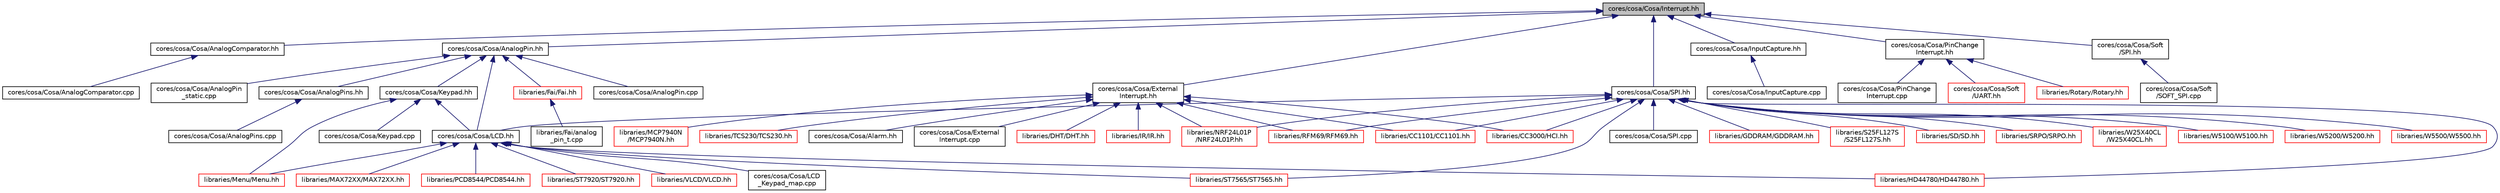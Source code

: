 digraph "cores/cosa/Cosa/Interrupt.hh"
{
  edge [fontname="Helvetica",fontsize="10",labelfontname="Helvetica",labelfontsize="10"];
  node [fontname="Helvetica",fontsize="10",shape=record];
  Node1 [label="cores/cosa/Cosa/Interrupt.hh",height=0.2,width=0.4,color="black", fillcolor="grey75", style="filled", fontcolor="black"];
  Node1 -> Node2 [dir="back",color="midnightblue",fontsize="10",style="solid",fontname="Helvetica"];
  Node2 [label="cores/cosa/Cosa/AnalogComparator.hh",height=0.2,width=0.4,color="black", fillcolor="white", style="filled",URL="$d4/d85/AnalogComparator_8hh.html"];
  Node2 -> Node3 [dir="back",color="midnightblue",fontsize="10",style="solid",fontname="Helvetica"];
  Node3 [label="cores/cosa/Cosa/AnalogComparator.cpp",height=0.2,width=0.4,color="black", fillcolor="white", style="filled",URL="$d0/d1c/AnalogComparator_8cpp.html"];
  Node1 -> Node4 [dir="back",color="midnightblue",fontsize="10",style="solid",fontname="Helvetica"];
  Node4 [label="cores/cosa/Cosa/AnalogPin.hh",height=0.2,width=0.4,color="black", fillcolor="white", style="filled",URL="$d3/def/AnalogPin_8hh.html"];
  Node4 -> Node5 [dir="back",color="midnightblue",fontsize="10",style="solid",fontname="Helvetica"];
  Node5 [label="cores/cosa/Cosa/AnalogPin.cpp",height=0.2,width=0.4,color="black", fillcolor="white", style="filled",URL="$d0/de8/AnalogPin_8cpp.html"];
  Node4 -> Node6 [dir="back",color="midnightblue",fontsize="10",style="solid",fontname="Helvetica"];
  Node6 [label="cores/cosa/Cosa/AnalogPin\l_static.cpp",height=0.2,width=0.4,color="black", fillcolor="white", style="filled",URL="$d0/d52/AnalogPin__static_8cpp.html"];
  Node4 -> Node7 [dir="back",color="midnightblue",fontsize="10",style="solid",fontname="Helvetica"];
  Node7 [label="cores/cosa/Cosa/AnalogPins.hh",height=0.2,width=0.4,color="black", fillcolor="white", style="filled",URL="$df/d56/AnalogPins_8hh.html"];
  Node7 -> Node8 [dir="back",color="midnightblue",fontsize="10",style="solid",fontname="Helvetica"];
  Node8 [label="cores/cosa/Cosa/AnalogPins.cpp",height=0.2,width=0.4,color="black", fillcolor="white", style="filled",URL="$d8/d4a/AnalogPins_8cpp.html"];
  Node4 -> Node9 [dir="back",color="midnightblue",fontsize="10",style="solid",fontname="Helvetica"];
  Node9 [label="cores/cosa/Cosa/Keypad.hh",height=0.2,width=0.4,color="black", fillcolor="white", style="filled",URL="$d4/d76/Keypad_8hh.html"];
  Node9 -> Node10 [dir="back",color="midnightblue",fontsize="10",style="solid",fontname="Helvetica"];
  Node10 [label="cores/cosa/Cosa/Keypad.cpp",height=0.2,width=0.4,color="black", fillcolor="white", style="filled",URL="$db/d71/Keypad_8cpp.html"];
  Node9 -> Node11 [dir="back",color="midnightblue",fontsize="10",style="solid",fontname="Helvetica"];
  Node11 [label="cores/cosa/Cosa/LCD.hh",height=0.2,width=0.4,color="black", fillcolor="white", style="filled",URL="$d3/d9c/LCD_8hh.html"];
  Node11 -> Node12 [dir="back",color="midnightblue",fontsize="10",style="solid",fontname="Helvetica"];
  Node12 [label="cores/cosa/Cosa/LCD\l_Keypad_map.cpp",height=0.2,width=0.4,color="black", fillcolor="white", style="filled",URL="$d1/dc6/LCD__Keypad__map_8cpp.html"];
  Node11 -> Node13 [dir="back",color="midnightblue",fontsize="10",style="solid",fontname="Helvetica"];
  Node13 [label="libraries/HD44780/HD44780.hh",height=0.2,width=0.4,color="red", fillcolor="white", style="filled",URL="$d8/dec/HD44780_8hh.html"];
  Node11 -> Node14 [dir="back",color="midnightblue",fontsize="10",style="solid",fontname="Helvetica"];
  Node14 [label="libraries/MAX72XX/MAX72XX.hh",height=0.2,width=0.4,color="red", fillcolor="white", style="filled",URL="$d8/d30/MAX72XX_8hh.html"];
  Node11 -> Node15 [dir="back",color="midnightblue",fontsize="10",style="solid",fontname="Helvetica"];
  Node15 [label="libraries/Menu/Menu.hh",height=0.2,width=0.4,color="red", fillcolor="white", style="filled",URL="$dc/db6/Menu_8hh.html"];
  Node11 -> Node16 [dir="back",color="midnightblue",fontsize="10",style="solid",fontname="Helvetica"];
  Node16 [label="libraries/PCD8544/PCD8544.hh",height=0.2,width=0.4,color="red", fillcolor="white", style="filled",URL="$de/d84/PCD8544_8hh.html"];
  Node11 -> Node17 [dir="back",color="midnightblue",fontsize="10",style="solid",fontname="Helvetica"];
  Node17 [label="libraries/ST7565/ST7565.hh",height=0.2,width=0.4,color="red", fillcolor="white", style="filled",URL="$d7/da9/ST7565_8hh.html"];
  Node11 -> Node18 [dir="back",color="midnightblue",fontsize="10",style="solid",fontname="Helvetica"];
  Node18 [label="libraries/ST7920/ST7920.hh",height=0.2,width=0.4,color="red", fillcolor="white", style="filled",URL="$d9/dea/ST7920_8hh.html"];
  Node11 -> Node19 [dir="back",color="midnightblue",fontsize="10",style="solid",fontname="Helvetica"];
  Node19 [label="libraries/VLCD/VLCD.hh",height=0.2,width=0.4,color="red", fillcolor="white", style="filled",URL="$db/dc3/VLCD_8hh.html"];
  Node9 -> Node15 [dir="back",color="midnightblue",fontsize="10",style="solid",fontname="Helvetica"];
  Node4 -> Node11 [dir="back",color="midnightblue",fontsize="10",style="solid",fontname="Helvetica"];
  Node4 -> Node20 [dir="back",color="midnightblue",fontsize="10",style="solid",fontname="Helvetica"];
  Node20 [label="libraries/Fai/Fai.hh",height=0.2,width=0.4,color="red", fillcolor="white", style="filled",URL="$dc/d78/Fai_8hh.html"];
  Node20 -> Node21 [dir="back",color="midnightblue",fontsize="10",style="solid",fontname="Helvetica"];
  Node21 [label="libraries/Fai/analog\l_pin_t.cpp",height=0.2,width=0.4,color="black", fillcolor="white", style="filled",URL="$d2/d49/analog__pin__t_8cpp.html"];
  Node1 -> Node22 [dir="back",color="midnightblue",fontsize="10",style="solid",fontname="Helvetica"];
  Node22 [label="cores/cosa/Cosa/External\lInterrupt.hh",height=0.2,width=0.4,color="black", fillcolor="white", style="filled",URL="$dd/d37/ExternalInterrupt_8hh.html"];
  Node22 -> Node23 [dir="back",color="midnightblue",fontsize="10",style="solid",fontname="Helvetica"];
  Node23 [label="cores/cosa/Cosa/Alarm.hh",height=0.2,width=0.4,color="black", fillcolor="white", style="filled",URL="$d8/dfc/Alarm_8hh.html"];
  Node22 -> Node24 [dir="back",color="midnightblue",fontsize="10",style="solid",fontname="Helvetica"];
  Node24 [label="cores/cosa/Cosa/External\lInterrupt.cpp",height=0.2,width=0.4,color="black", fillcolor="white", style="filled",URL="$d1/d8d/ExternalInterrupt_8cpp.html"];
  Node22 -> Node25 [dir="back",color="midnightblue",fontsize="10",style="solid",fontname="Helvetica"];
  Node25 [label="libraries/CC1101/CC1101.hh",height=0.2,width=0.4,color="red", fillcolor="white", style="filled",URL="$d5/d44/CC1101_8hh.html"];
  Node22 -> Node26 [dir="back",color="midnightblue",fontsize="10",style="solid",fontname="Helvetica"];
  Node26 [label="libraries/CC3000/HCI.hh",height=0.2,width=0.4,color="red", fillcolor="white", style="filled",URL="$d1/d0a/HCI_8hh.html"];
  Node22 -> Node27 [dir="back",color="midnightblue",fontsize="10",style="solid",fontname="Helvetica"];
  Node27 [label="libraries/DHT/DHT.hh",height=0.2,width=0.4,color="red", fillcolor="white", style="filled",URL="$dc/d08/DHT_8hh.html"];
  Node22 -> Node28 [dir="back",color="midnightblue",fontsize="10",style="solid",fontname="Helvetica"];
  Node28 [label="libraries/IR/IR.hh",height=0.2,width=0.4,color="red", fillcolor="white", style="filled",URL="$df/dd9/IR_8hh.html"];
  Node22 -> Node29 [dir="back",color="midnightblue",fontsize="10",style="solid",fontname="Helvetica"];
  Node29 [label="libraries/MCP7940N\l/MCP7940N.hh",height=0.2,width=0.4,color="red", fillcolor="white", style="filled",URL="$d4/d51/MCP7940N_8hh.html"];
  Node22 -> Node30 [dir="back",color="midnightblue",fontsize="10",style="solid",fontname="Helvetica"];
  Node30 [label="libraries/NRF24L01P\l/NRF24L01P.hh",height=0.2,width=0.4,color="red", fillcolor="white", style="filled",URL="$d6/d3d/NRF24L01P_8hh.html"];
  Node22 -> Node31 [dir="back",color="midnightblue",fontsize="10",style="solid",fontname="Helvetica"];
  Node31 [label="libraries/RFM69/RFM69.hh",height=0.2,width=0.4,color="red", fillcolor="white", style="filled",URL="$d1/d78/RFM69_8hh.html"];
  Node22 -> Node32 [dir="back",color="midnightblue",fontsize="10",style="solid",fontname="Helvetica"];
  Node32 [label="libraries/TCS230/TCS230.hh",height=0.2,width=0.4,color="red", fillcolor="white", style="filled",URL="$d6/dfe/TCS230_8hh.html"];
  Node1 -> Node33 [dir="back",color="midnightblue",fontsize="10",style="solid",fontname="Helvetica"];
  Node33 [label="cores/cosa/Cosa/InputCapture.hh",height=0.2,width=0.4,color="black", fillcolor="white", style="filled",URL="$de/d74/InputCapture_8hh.html"];
  Node33 -> Node34 [dir="back",color="midnightblue",fontsize="10",style="solid",fontname="Helvetica"];
  Node34 [label="cores/cosa/Cosa/InputCapture.cpp",height=0.2,width=0.4,color="black", fillcolor="white", style="filled",URL="$df/d30/InputCapture_8cpp.html"];
  Node1 -> Node35 [dir="back",color="midnightblue",fontsize="10",style="solid",fontname="Helvetica"];
  Node35 [label="cores/cosa/Cosa/PinChange\lInterrupt.hh",height=0.2,width=0.4,color="black", fillcolor="white", style="filled",URL="$d1/d75/PinChangeInterrupt_8hh.html"];
  Node35 -> Node36 [dir="back",color="midnightblue",fontsize="10",style="solid",fontname="Helvetica"];
  Node36 [label="cores/cosa/Cosa/PinChange\lInterrupt.cpp",height=0.2,width=0.4,color="black", fillcolor="white", style="filled",URL="$d2/d22/PinChangeInterrupt_8cpp.html"];
  Node35 -> Node37 [dir="back",color="midnightblue",fontsize="10",style="solid",fontname="Helvetica"];
  Node37 [label="cores/cosa/Cosa/Soft\l/UART.hh",height=0.2,width=0.4,color="red", fillcolor="white", style="filled",URL="$df/de7/Soft_2UART_8hh.html"];
  Node35 -> Node38 [dir="back",color="midnightblue",fontsize="10",style="solid",fontname="Helvetica"];
  Node38 [label="libraries/Rotary/Rotary.hh",height=0.2,width=0.4,color="red", fillcolor="white", style="filled",URL="$d0/d6d/Rotary_8hh.html"];
  Node1 -> Node39 [dir="back",color="midnightblue",fontsize="10",style="solid",fontname="Helvetica"];
  Node39 [label="cores/cosa/Cosa/Soft\l/SPI.hh",height=0.2,width=0.4,color="black", fillcolor="white", style="filled",URL="$de/de6/Soft_2SPI_8hh.html"];
  Node39 -> Node40 [dir="back",color="midnightblue",fontsize="10",style="solid",fontname="Helvetica"];
  Node40 [label="cores/cosa/Cosa/Soft\l/SOFT_SPI.cpp",height=0.2,width=0.4,color="black", fillcolor="white", style="filled",URL="$d7/d70/SOFT__SPI_8cpp.html"];
  Node1 -> Node41 [dir="back",color="midnightblue",fontsize="10",style="solid",fontname="Helvetica"];
  Node41 [label="cores/cosa/Cosa/SPI.hh",height=0.2,width=0.4,color="black", fillcolor="white", style="filled",URL="$d2/d43/SPI_8hh.html"];
  Node41 -> Node11 [dir="back",color="midnightblue",fontsize="10",style="solid",fontname="Helvetica"];
  Node41 -> Node42 [dir="back",color="midnightblue",fontsize="10",style="solid",fontname="Helvetica"];
  Node42 [label="cores/cosa/Cosa/SPI.cpp",height=0.2,width=0.4,color="black", fillcolor="white", style="filled",URL="$d7/d38/SPI_8cpp.html"];
  Node41 -> Node25 [dir="back",color="midnightblue",fontsize="10",style="solid",fontname="Helvetica"];
  Node41 -> Node26 [dir="back",color="midnightblue",fontsize="10",style="solid",fontname="Helvetica"];
  Node41 -> Node43 [dir="back",color="midnightblue",fontsize="10",style="solid",fontname="Helvetica"];
  Node43 [label="libraries/GDDRAM/GDDRAM.hh",height=0.2,width=0.4,color="red", fillcolor="white", style="filled",URL="$d7/d0f/GDDRAM_8hh.html"];
  Node41 -> Node13 [dir="back",color="midnightblue",fontsize="10",style="solid",fontname="Helvetica"];
  Node41 -> Node30 [dir="back",color="midnightblue",fontsize="10",style="solid",fontname="Helvetica"];
  Node41 -> Node31 [dir="back",color="midnightblue",fontsize="10",style="solid",fontname="Helvetica"];
  Node41 -> Node44 [dir="back",color="midnightblue",fontsize="10",style="solid",fontname="Helvetica"];
  Node44 [label="libraries/S25FL127S\l/S25FL127S.hh",height=0.2,width=0.4,color="red", fillcolor="white", style="filled",URL="$d6/dfd/S25FL127S_8hh.html"];
  Node41 -> Node45 [dir="back",color="midnightblue",fontsize="10",style="solid",fontname="Helvetica"];
  Node45 [label="libraries/SD/SD.hh",height=0.2,width=0.4,color="red", fillcolor="white", style="filled",URL="$d6/d36/SD_8hh.html"];
  Node41 -> Node46 [dir="back",color="midnightblue",fontsize="10",style="solid",fontname="Helvetica"];
  Node46 [label="libraries/SRPO/SRPO.hh",height=0.2,width=0.4,color="red", fillcolor="white", style="filled",URL="$dc/d32/libraries_2SRPO_2SRPO_8hh.html"];
  Node41 -> Node17 [dir="back",color="midnightblue",fontsize="10",style="solid",fontname="Helvetica"];
  Node41 -> Node47 [dir="back",color="midnightblue",fontsize="10",style="solid",fontname="Helvetica"];
  Node47 [label="libraries/W25X40CL\l/W25X40CL.hh",height=0.2,width=0.4,color="red", fillcolor="white", style="filled",URL="$d4/d3a/W25X40CL_8hh.html"];
  Node41 -> Node48 [dir="back",color="midnightblue",fontsize="10",style="solid",fontname="Helvetica"];
  Node48 [label="libraries/W5100/W5100.hh",height=0.2,width=0.4,color="red", fillcolor="white", style="filled",URL="$da/d21/W5100_8hh.html"];
  Node41 -> Node49 [dir="back",color="midnightblue",fontsize="10",style="solid",fontname="Helvetica"];
  Node49 [label="libraries/W5200/W5200.hh",height=0.2,width=0.4,color="red", fillcolor="white", style="filled",URL="$d8/def/W5200_8hh.html"];
  Node41 -> Node50 [dir="back",color="midnightblue",fontsize="10",style="solid",fontname="Helvetica"];
  Node50 [label="libraries/W5500/W5500.hh",height=0.2,width=0.4,color="red", fillcolor="white", style="filled",URL="$dc/d60/W5500_8hh.html"];
}
